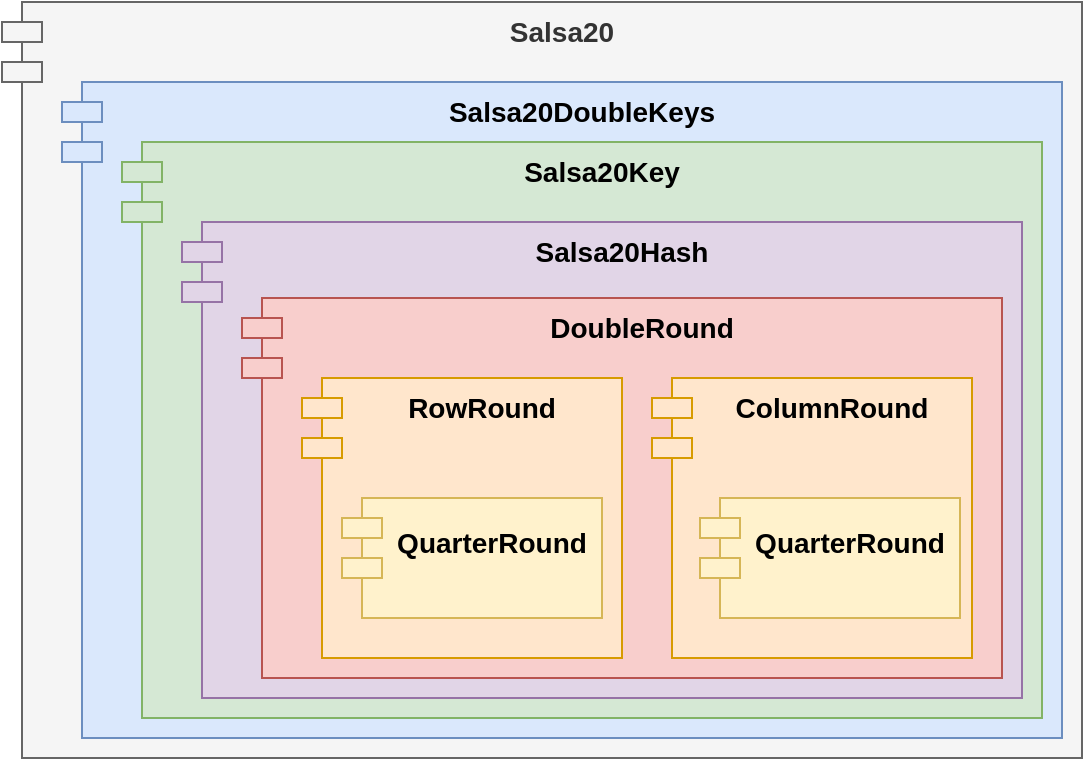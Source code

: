 <mxfile version="14.4.3" type="device"><diagram id="GzKXfFtFjPWBTDl94ulQ" name="Page-1"><mxGraphModel dx="1106" dy="852" grid="1" gridSize="10" guides="1" tooltips="1" connect="1" arrows="1" fold="1" page="1" pageScale="1" pageWidth="827" pageHeight="1169" math="0" shadow="0"><root><mxCell id="0"/><mxCell id="1" parent="0"/><mxCell id="l7SPeGd3Opu5duRkZkO6-11" value="Salsa20" style="shape=module;align=center;spacingLeft=20;align=center;verticalAlign=top;textDirection=ltr;horizontal=1;fontSize=14;fontStyle=1;labelPosition=center;verticalLabelPosition=middle;fillColor=#f5f5f5;strokeColor=#666666;fontColor=#333333;" parent="1" vertex="1"><mxGeometry x="50" y="182" width="540" height="378" as="geometry"/></mxCell><mxCell id="l7SPeGd3Opu5duRkZkO6-10" value="Salsa20DoubleKeys" style="shape=module;align=center;spacingLeft=20;align=center;verticalAlign=top;textDirection=ltr;horizontal=1;fontSize=14;fontStyle=1;labelPosition=center;verticalLabelPosition=middle;fillColor=#dae8fc;strokeColor=#6c8ebf;" parent="1" vertex="1"><mxGeometry x="80" y="222" width="500" height="328" as="geometry"/></mxCell><mxCell id="l7SPeGd3Opu5duRkZkO6-9" value="Salsa20Key" style="shape=module;align=center;spacingLeft=20;align=center;verticalAlign=top;textDirection=ltr;horizontal=1;fontSize=14;fontStyle=1;labelPosition=center;verticalLabelPosition=middle;fillColor=#d5e8d4;strokeColor=#82b366;" parent="1" vertex="1"><mxGeometry x="110" y="252" width="460" height="288" as="geometry"/></mxCell><mxCell id="l7SPeGd3Opu5duRkZkO6-8" value="Salsa20Hash" style="shape=module;align=center;spacingLeft=20;align=center;verticalAlign=top;textDirection=ltr;horizontal=1;fontSize=14;fontStyle=1;labelPosition=center;verticalLabelPosition=middle;fillColor=#e1d5e7;strokeColor=#9673a6;" parent="1" vertex="1"><mxGeometry x="140" y="292" width="420" height="238" as="geometry"/></mxCell><mxCell id="l7SPeGd3Opu5duRkZkO6-7" value="DoubleRound" style="shape=module;align=center;spacingLeft=20;align=center;verticalAlign=top;textDirection=ltr;horizontal=1;fontSize=14;fontStyle=1;labelPosition=center;verticalLabelPosition=middle;fillColor=#f8cecc;strokeColor=#b85450;" parent="1" vertex="1"><mxGeometry x="170" y="330" width="380" height="190" as="geometry"/></mxCell><mxCell id="l7SPeGd3Opu5duRkZkO6-4" value="RowRound" style="shape=module;align=center;spacingLeft=20;align=center;verticalAlign=top;textDirection=ltr;horizontal=1;fontSize=14;fontStyle=1;labelPosition=center;verticalLabelPosition=middle;fillColor=#ffe6cc;strokeColor=#d79b00;" parent="1" vertex="1"><mxGeometry x="200" y="370" width="160" height="140" as="geometry"/></mxCell><mxCell id="l7SPeGd3Opu5duRkZkO6-1" value="QuarterRound&#10;" style="shape=module;align=center;spacingLeft=20;align=center;verticalAlign=middle;textDirection=ltr;horizontal=1;fontSize=14;fontStyle=1;labelPosition=center;verticalLabelPosition=middle;fillColor=#fff2cc;strokeColor=#d6b656;" parent="1" vertex="1"><mxGeometry x="220" y="430" width="130" height="60" as="geometry"/></mxCell><mxCell id="l7SPeGd3Opu5duRkZkO6-5" value="ColumnRound" style="shape=module;align=center;spacingLeft=20;align=center;verticalAlign=top;textDirection=ltr;horizontal=1;fontSize=14;fontStyle=1;labelPosition=center;verticalLabelPosition=middle;fillColor=#ffe6cc;strokeColor=#d79b00;" parent="1" vertex="1"><mxGeometry x="375" y="370" width="160" height="140" as="geometry"/></mxCell><mxCell id="l7SPeGd3Opu5duRkZkO6-6" value="QuarterRound&#10;" style="shape=module;align=center;spacingLeft=20;align=center;verticalAlign=middle;textDirection=ltr;horizontal=1;fontSize=14;fontStyle=1;labelPosition=center;verticalLabelPosition=middle;fillColor=#fff2cc;strokeColor=#d6b656;" parent="1" vertex="1"><mxGeometry x="399" y="430" width="130" height="60" as="geometry"/></mxCell></root></mxGraphModel></diagram></mxfile>
